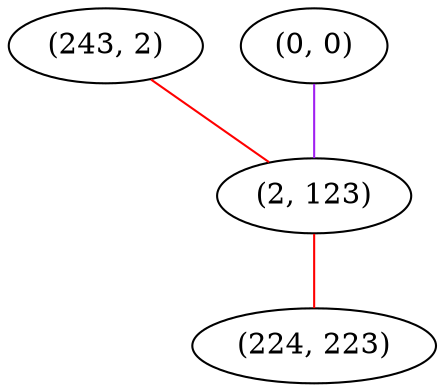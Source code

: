 graph "" {
"(243, 2)";
"(0, 0)";
"(2, 123)";
"(224, 223)";
"(243, 2)" -- "(2, 123)"  [color=red, key=0, weight=1];
"(0, 0)" -- "(2, 123)"  [color=purple, key=0, weight=4];
"(2, 123)" -- "(224, 223)"  [color=red, key=0, weight=1];
}
